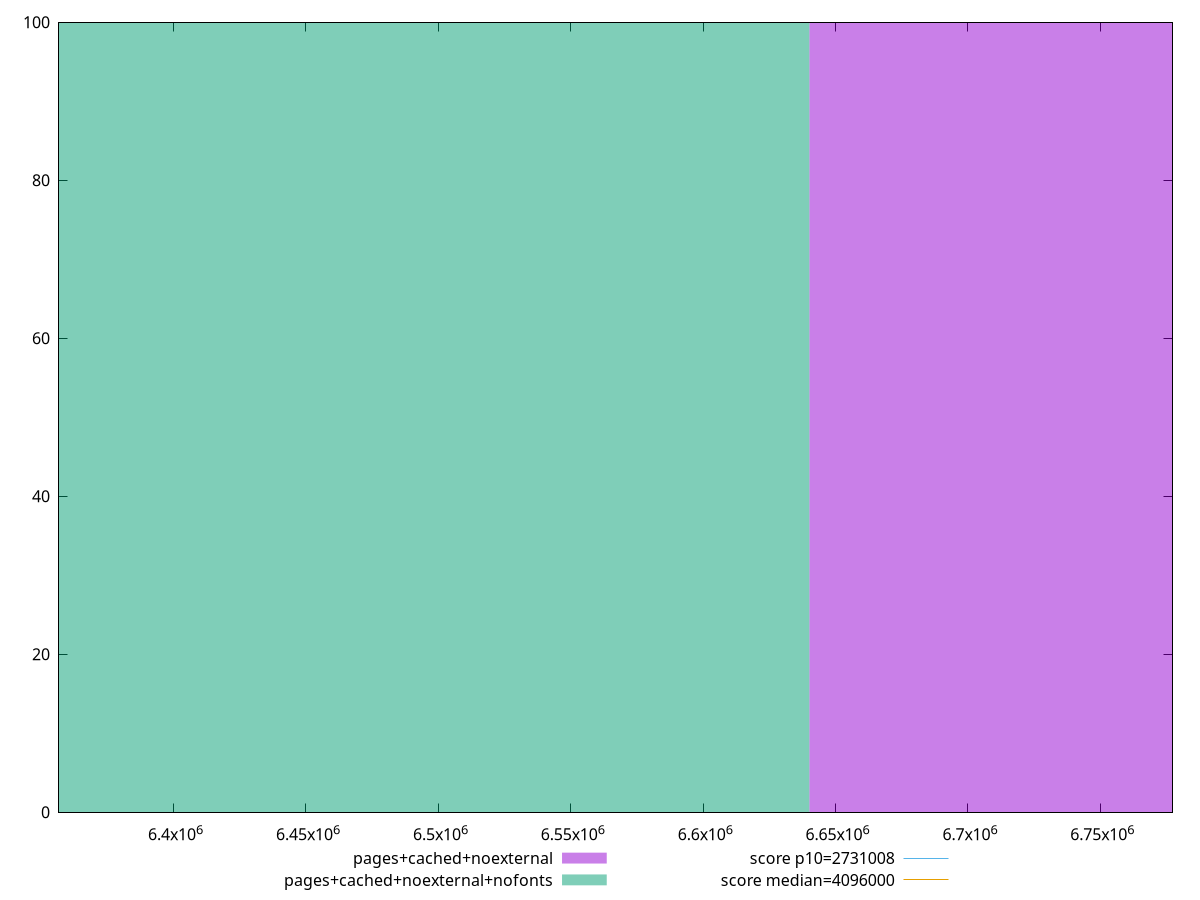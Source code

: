 reset

$pagesCachedNoexternal <<EOF
6886030.130633675 100
EOF

$pagesCachedNoexternalNofonts <<EOF
6394170.835588412 100
EOF

set key outside below
set boxwidth 491859.2950452625
set xrange [6356730:6777237]
set yrange [0:100]
set trange [0:100]
set style fill transparent solid 0.5 noborder

set parametric
set terminal svg size 640, 500 enhanced background rgb 'white'
set output "reprap/total-byte-weight/comparison/histogram/5_vs_6.svg"

plot $pagesCachedNoexternal title "pages+cached+noexternal" with boxes, \
     $pagesCachedNoexternalNofonts title "pages+cached+noexternal+nofonts" with boxes, \
     2731008,t title "score p10=2731008", \
     4096000,t title "score median=4096000"

reset

